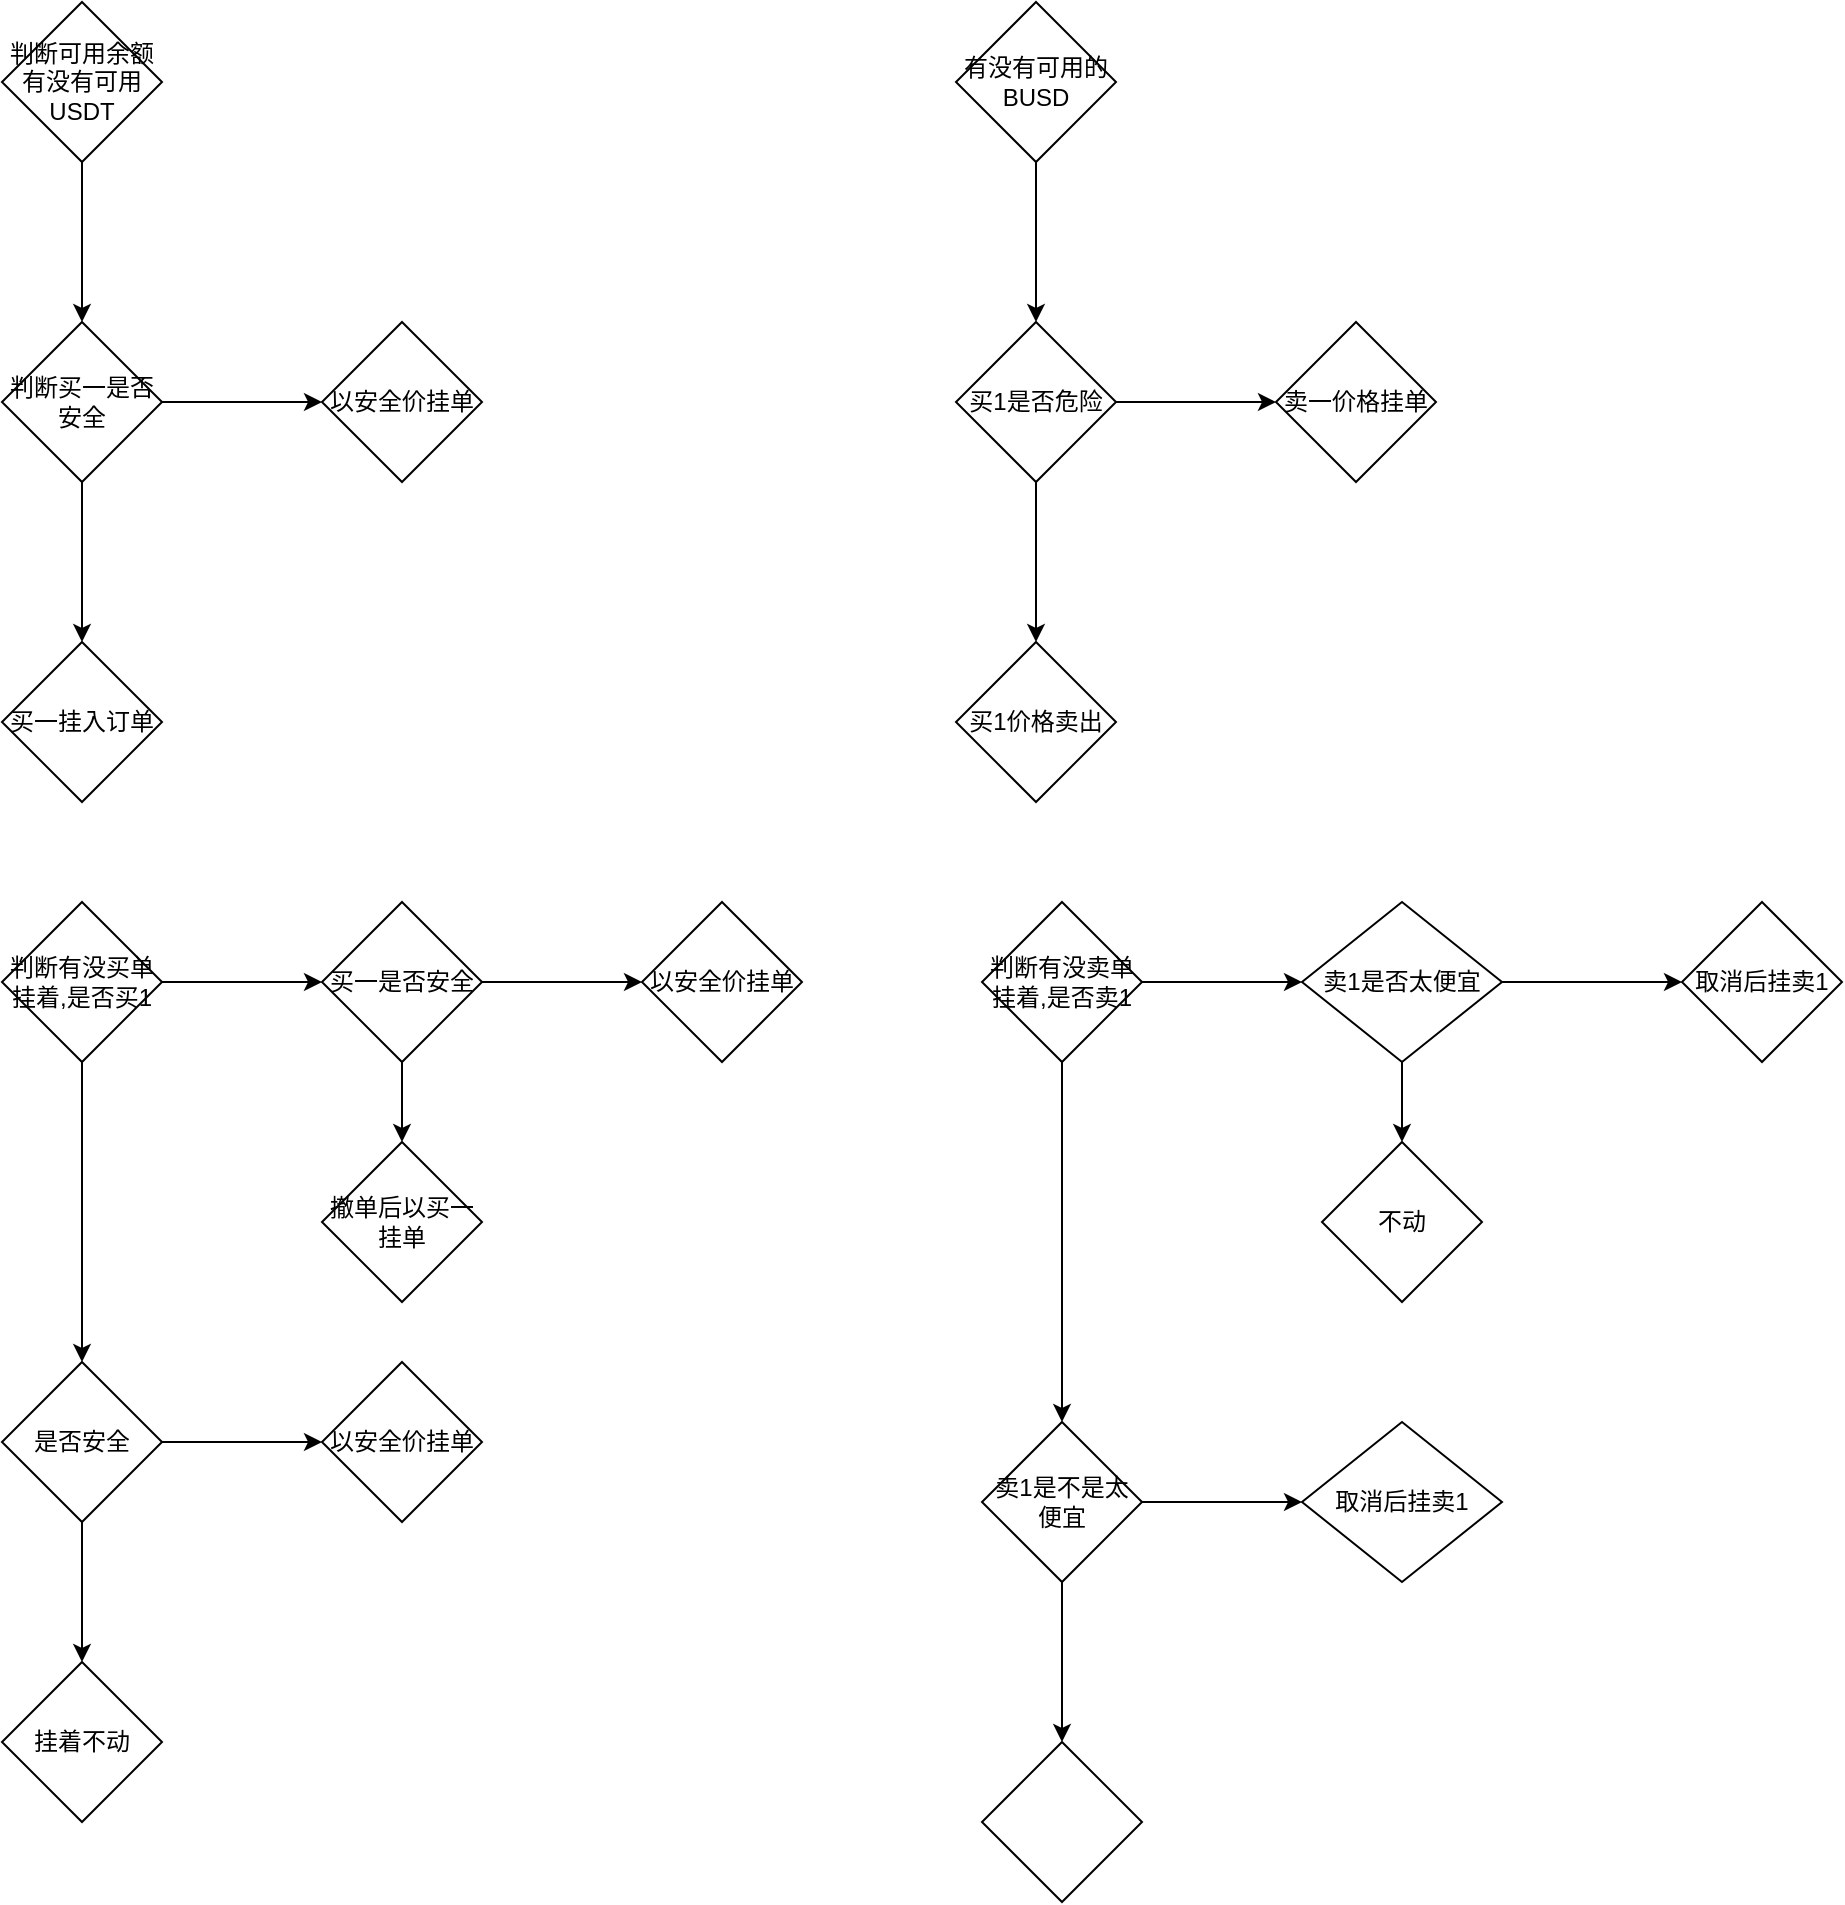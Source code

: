 <mxfile version="21.0.7" type="github"><diagram name="第 1 页" id="-VQQtyG0x4TFHSj5kcH2"><mxGraphModel dx="1434" dy="796" grid="1" gridSize="10" guides="1" tooltips="1" connect="1" arrows="1" fold="1" page="1" pageScale="1" pageWidth="827" pageHeight="1169" math="0" shadow="0"><root><mxCell id="0"/><mxCell id="1" parent="0"/><mxCell id="eiLaLTB_wZDMe_7VyIGI-3" value="" style="edgeStyle=orthogonalEdgeStyle;rounded=0;orthogonalLoop=1;jettySize=auto;html=1;" parent="1" source="eiLaLTB_wZDMe_7VyIGI-1" target="eiLaLTB_wZDMe_7VyIGI-2" edge="1"><mxGeometry relative="1" as="geometry"/></mxCell><mxCell id="eiLaLTB_wZDMe_7VyIGI-1" value="判断可用余额有没有可用USDT" style="rhombus;whiteSpace=wrap;html=1;" parent="1" vertex="1"><mxGeometry x="350" y="250" width="80" height="80" as="geometry"/></mxCell><mxCell id="eiLaLTB_wZDMe_7VyIGI-5" value="" style="edgeStyle=orthogonalEdgeStyle;rounded=0;orthogonalLoop=1;jettySize=auto;html=1;" parent="1" source="eiLaLTB_wZDMe_7VyIGI-2" target="eiLaLTB_wZDMe_7VyIGI-4" edge="1"><mxGeometry relative="1" as="geometry"/></mxCell><mxCell id="eiLaLTB_wZDMe_7VyIGI-15" value="" style="edgeStyle=orthogonalEdgeStyle;rounded=0;orthogonalLoop=1;jettySize=auto;html=1;" parent="1" source="eiLaLTB_wZDMe_7VyIGI-2" target="eiLaLTB_wZDMe_7VyIGI-14" edge="1"><mxGeometry relative="1" as="geometry"/></mxCell><mxCell id="eiLaLTB_wZDMe_7VyIGI-2" value="判断买一是否安全" style="rhombus;whiteSpace=wrap;html=1;" parent="1" vertex="1"><mxGeometry x="350" y="410" width="80" height="80" as="geometry"/></mxCell><mxCell id="eiLaLTB_wZDMe_7VyIGI-4" value="买一挂入订单" style="rhombus;whiteSpace=wrap;html=1;" parent="1" vertex="1"><mxGeometry x="350" y="570" width="80" height="80" as="geometry"/></mxCell><mxCell id="eiLaLTB_wZDMe_7VyIGI-11" value="" style="edgeStyle=orthogonalEdgeStyle;rounded=0;orthogonalLoop=1;jettySize=auto;html=1;" parent="1" source="eiLaLTB_wZDMe_7VyIGI-8" target="eiLaLTB_wZDMe_7VyIGI-10" edge="1"><mxGeometry relative="1" as="geometry"/></mxCell><mxCell id="eiLaLTB_wZDMe_7VyIGI-19" value="" style="edgeStyle=orthogonalEdgeStyle;rounded=0;orthogonalLoop=1;jettySize=auto;html=1;" parent="1" source="eiLaLTB_wZDMe_7VyIGI-8" target="eiLaLTB_wZDMe_7VyIGI-18" edge="1"><mxGeometry relative="1" as="geometry"/></mxCell><mxCell id="eiLaLTB_wZDMe_7VyIGI-8" value="判断有没买单挂着,是否买1" style="rhombus;whiteSpace=wrap;html=1;" parent="1" vertex="1"><mxGeometry x="350" y="700" width="80" height="80" as="geometry"/></mxCell><mxCell id="eiLaLTB_wZDMe_7VyIGI-13" value="" style="edgeStyle=orthogonalEdgeStyle;rounded=0;orthogonalLoop=1;jettySize=auto;html=1;" parent="1" source="eiLaLTB_wZDMe_7VyIGI-10" target="eiLaLTB_wZDMe_7VyIGI-12" edge="1"><mxGeometry relative="1" as="geometry"/></mxCell><mxCell id="eiLaLTB_wZDMe_7VyIGI-17" value="" style="edgeStyle=orthogonalEdgeStyle;rounded=0;orthogonalLoop=1;jettySize=auto;html=1;" parent="1" source="eiLaLTB_wZDMe_7VyIGI-10" target="eiLaLTB_wZDMe_7VyIGI-16" edge="1"><mxGeometry relative="1" as="geometry"/></mxCell><mxCell id="eiLaLTB_wZDMe_7VyIGI-10" value="是否安全" style="rhombus;whiteSpace=wrap;html=1;" parent="1" vertex="1"><mxGeometry x="350" y="930" width="80" height="80" as="geometry"/></mxCell><mxCell id="eiLaLTB_wZDMe_7VyIGI-12" value="挂着不动" style="rhombus;whiteSpace=wrap;html=1;" parent="1" vertex="1"><mxGeometry x="350" y="1080" width="80" height="80" as="geometry"/></mxCell><mxCell id="eiLaLTB_wZDMe_7VyIGI-14" value="以安全价挂单" style="rhombus;whiteSpace=wrap;html=1;" parent="1" vertex="1"><mxGeometry x="510" y="410" width="80" height="80" as="geometry"/></mxCell><mxCell id="eiLaLTB_wZDMe_7VyIGI-16" value="以安全价挂单" style="rhombus;whiteSpace=wrap;html=1;" parent="1" vertex="1"><mxGeometry x="510" y="930" width="80" height="80" as="geometry"/></mxCell><mxCell id="eiLaLTB_wZDMe_7VyIGI-23" value="" style="edgeStyle=orthogonalEdgeStyle;rounded=0;orthogonalLoop=1;jettySize=auto;html=1;" parent="1" source="eiLaLTB_wZDMe_7VyIGI-18" target="eiLaLTB_wZDMe_7VyIGI-22" edge="1"><mxGeometry relative="1" as="geometry"/></mxCell><mxCell id="eiLaLTB_wZDMe_7VyIGI-25" value="" style="edgeStyle=orthogonalEdgeStyle;rounded=0;orthogonalLoop=1;jettySize=auto;html=1;" parent="1" source="eiLaLTB_wZDMe_7VyIGI-18" target="eiLaLTB_wZDMe_7VyIGI-24" edge="1"><mxGeometry relative="1" as="geometry"/></mxCell><mxCell id="eiLaLTB_wZDMe_7VyIGI-18" value="买一是否安全" style="rhombus;whiteSpace=wrap;html=1;" parent="1" vertex="1"><mxGeometry x="510" y="700" width="80" height="80" as="geometry"/></mxCell><mxCell id="eiLaLTB_wZDMe_7VyIGI-22" value="撤单后以买一挂单" style="rhombus;whiteSpace=wrap;html=1;" parent="1" vertex="1"><mxGeometry x="510" y="820" width="80" height="80" as="geometry"/></mxCell><mxCell id="eiLaLTB_wZDMe_7VyIGI-24" value="以安全价挂单" style="rhombus;whiteSpace=wrap;html=1;" parent="1" vertex="1"><mxGeometry x="670" y="700" width="80" height="80" as="geometry"/></mxCell><mxCell id="eiLaLTB_wZDMe_7VyIGI-28" value="" style="edgeStyle=orthogonalEdgeStyle;rounded=0;orthogonalLoop=1;jettySize=auto;html=1;" parent="1" source="eiLaLTB_wZDMe_7VyIGI-26" target="eiLaLTB_wZDMe_7VyIGI-27" edge="1"><mxGeometry relative="1" as="geometry"/></mxCell><mxCell id="eiLaLTB_wZDMe_7VyIGI-26" value="有没有可用的BUSD" style="rhombus;whiteSpace=wrap;html=1;" parent="1" vertex="1"><mxGeometry x="827" y="250" width="80" height="80" as="geometry"/></mxCell><mxCell id="eiLaLTB_wZDMe_7VyIGI-30" value="" style="edgeStyle=orthogonalEdgeStyle;rounded=0;orthogonalLoop=1;jettySize=auto;html=1;" parent="1" source="eiLaLTB_wZDMe_7VyIGI-27" target="eiLaLTB_wZDMe_7VyIGI-29" edge="1"><mxGeometry relative="1" as="geometry"/></mxCell><mxCell id="eiLaLTB_wZDMe_7VyIGI-32" value="" style="edgeStyle=orthogonalEdgeStyle;rounded=0;orthogonalLoop=1;jettySize=auto;html=1;" parent="1" source="eiLaLTB_wZDMe_7VyIGI-27" target="eiLaLTB_wZDMe_7VyIGI-31" edge="1"><mxGeometry relative="1" as="geometry"/></mxCell><mxCell id="eiLaLTB_wZDMe_7VyIGI-27" value="买1是否危险" style="rhombus;whiteSpace=wrap;html=1;" parent="1" vertex="1"><mxGeometry x="827" y="410" width="80" height="80" as="geometry"/></mxCell><mxCell id="eiLaLTB_wZDMe_7VyIGI-29" value="买1价格卖出" style="rhombus;whiteSpace=wrap;html=1;" parent="1" vertex="1"><mxGeometry x="827" y="570" width="80" height="80" as="geometry"/></mxCell><mxCell id="eiLaLTB_wZDMe_7VyIGI-31" value="卖一价格挂单" style="rhombus;whiteSpace=wrap;html=1;" parent="1" vertex="1"><mxGeometry x="987" y="410" width="80" height="80" as="geometry"/></mxCell><mxCell id="eiLaLTB_wZDMe_7VyIGI-35" style="edgeStyle=orthogonalEdgeStyle;rounded=0;orthogonalLoop=1;jettySize=auto;html=1;exitX=0.5;exitY=1;exitDx=0;exitDy=0;entryX=0.5;entryY=0;entryDx=0;entryDy=0;" parent="1" source="eiLaLTB_wZDMe_7VyIGI-33" target="eiLaLTB_wZDMe_7VyIGI-34" edge="1"><mxGeometry relative="1" as="geometry"/></mxCell><mxCell id="eiLaLTB_wZDMe_7VyIGI-39" value="" style="edgeStyle=orthogonalEdgeStyle;rounded=0;orthogonalLoop=1;jettySize=auto;html=1;" parent="1" source="eiLaLTB_wZDMe_7VyIGI-33" target="eiLaLTB_wZDMe_7VyIGI-38" edge="1"><mxGeometry relative="1" as="geometry"/></mxCell><mxCell id="eiLaLTB_wZDMe_7VyIGI-33" value="判断有没卖单挂着,是否卖1" style="rhombus;whiteSpace=wrap;html=1;" parent="1" vertex="1"><mxGeometry x="840" y="700" width="80" height="80" as="geometry"/></mxCell><mxCell id="eiLaLTB_wZDMe_7VyIGI-37" value="" style="edgeStyle=orthogonalEdgeStyle;rounded=0;orthogonalLoop=1;jettySize=auto;html=1;" parent="1" source="eiLaLTB_wZDMe_7VyIGI-34" target="eiLaLTB_wZDMe_7VyIGI-36" edge="1"><mxGeometry relative="1" as="geometry"/></mxCell><mxCell id="eiLaLTB_wZDMe_7VyIGI-46" value="" style="edgeStyle=orthogonalEdgeStyle;rounded=0;orthogonalLoop=1;jettySize=auto;html=1;" parent="1" source="eiLaLTB_wZDMe_7VyIGI-34" target="eiLaLTB_wZDMe_7VyIGI-45" edge="1"><mxGeometry relative="1" as="geometry"/></mxCell><mxCell id="eiLaLTB_wZDMe_7VyIGI-34" value="卖1是不是太便宜" style="rhombus;whiteSpace=wrap;html=1;" parent="1" vertex="1"><mxGeometry x="840" y="960" width="80" height="80" as="geometry"/></mxCell><mxCell id="eiLaLTB_wZDMe_7VyIGI-36" value="取消后挂卖1" style="rhombus;whiteSpace=wrap;html=1;" parent="1" vertex="1"><mxGeometry x="1000" y="960" width="100" height="80" as="geometry"/></mxCell><mxCell id="eiLaLTB_wZDMe_7VyIGI-42" value="" style="edgeStyle=orthogonalEdgeStyle;rounded=0;orthogonalLoop=1;jettySize=auto;html=1;" parent="1" source="eiLaLTB_wZDMe_7VyIGI-38" target="eiLaLTB_wZDMe_7VyIGI-41" edge="1"><mxGeometry relative="1" as="geometry"/></mxCell><mxCell id="eiLaLTB_wZDMe_7VyIGI-44" value="" style="edgeStyle=orthogonalEdgeStyle;rounded=0;orthogonalLoop=1;jettySize=auto;html=1;" parent="1" source="eiLaLTB_wZDMe_7VyIGI-38" target="eiLaLTB_wZDMe_7VyIGI-43" edge="1"><mxGeometry relative="1" as="geometry"/></mxCell><mxCell id="eiLaLTB_wZDMe_7VyIGI-38" value="卖1是否太便宜" style="rhombus;whiteSpace=wrap;html=1;" parent="1" vertex="1"><mxGeometry x="1000" y="700" width="100" height="80" as="geometry"/></mxCell><mxCell id="eiLaLTB_wZDMe_7VyIGI-41" value="不动" style="rhombus;whiteSpace=wrap;html=1;" parent="1" vertex="1"><mxGeometry x="1010" y="820" width="80" height="80" as="geometry"/></mxCell><mxCell id="eiLaLTB_wZDMe_7VyIGI-43" value="取消后挂卖1" style="rhombus;whiteSpace=wrap;html=1;" parent="1" vertex="1"><mxGeometry x="1190" y="700" width="80" height="80" as="geometry"/></mxCell><mxCell id="eiLaLTB_wZDMe_7VyIGI-45" value="" style="rhombus;whiteSpace=wrap;html=1;" parent="1" vertex="1"><mxGeometry x="840" y="1120" width="80" height="80" as="geometry"/></mxCell></root></mxGraphModel></diagram></mxfile>